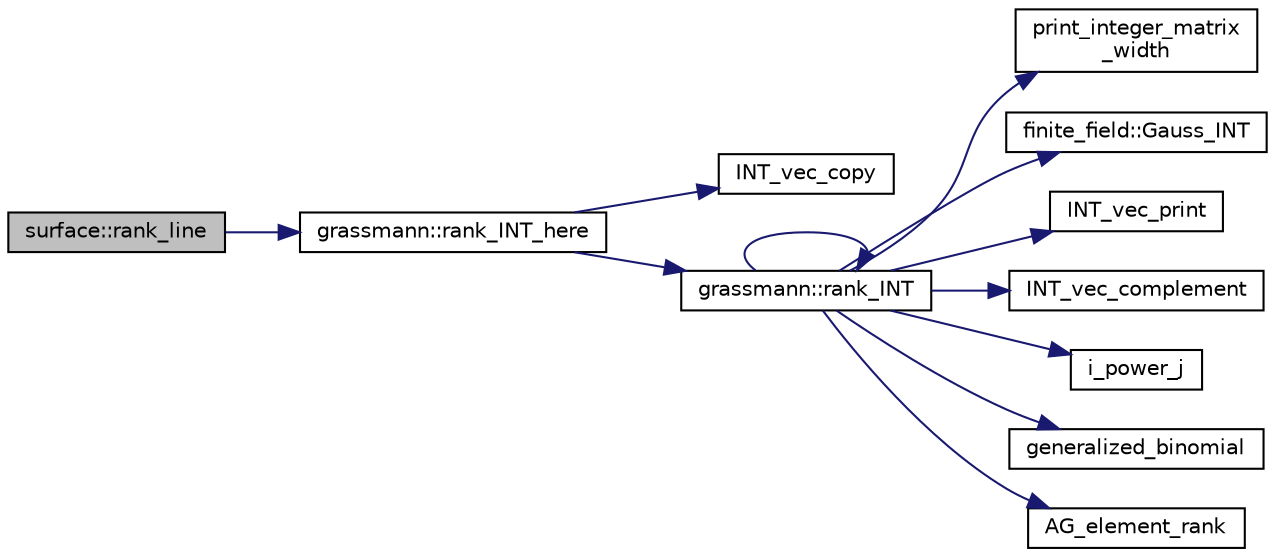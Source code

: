 digraph "surface::rank_line"
{
  edge [fontname="Helvetica",fontsize="10",labelfontname="Helvetica",labelfontsize="10"];
  node [fontname="Helvetica",fontsize="10",shape=record];
  rankdir="LR";
  Node4924 [label="surface::rank_line",height=0.2,width=0.4,color="black", fillcolor="grey75", style="filled", fontcolor="black"];
  Node4924 -> Node4925 [color="midnightblue",fontsize="10",style="solid",fontname="Helvetica"];
  Node4925 [label="grassmann::rank_INT_here",height=0.2,width=0.4,color="black", fillcolor="white", style="filled",URL="$df/d02/classgrassmann.html#aaeab144aec85ec523f5a4d614a86d8d7"];
  Node4925 -> Node4926 [color="midnightblue",fontsize="10",style="solid",fontname="Helvetica"];
  Node4926 [label="INT_vec_copy",height=0.2,width=0.4,color="black", fillcolor="white", style="filled",URL="$df/dbf/sajeeb_8_c.html#ac2d875e27e009af6ec04d17254d11075"];
  Node4925 -> Node4927 [color="midnightblue",fontsize="10",style="solid",fontname="Helvetica"];
  Node4927 [label="grassmann::rank_INT",height=0.2,width=0.4,color="black", fillcolor="white", style="filled",URL="$df/d02/classgrassmann.html#a1fa95ce7ecebd48b04c7a0dc75491184"];
  Node4927 -> Node4928 [color="midnightblue",fontsize="10",style="solid",fontname="Helvetica"];
  Node4928 [label="print_integer_matrix\l_width",height=0.2,width=0.4,color="black", fillcolor="white", style="filled",URL="$d5/db4/io__and__os_8h.html#aa78f3e73fc2179251bd15adbcc31573f"];
  Node4927 -> Node4929 [color="midnightblue",fontsize="10",style="solid",fontname="Helvetica"];
  Node4929 [label="finite_field::Gauss_INT",height=0.2,width=0.4,color="black", fillcolor="white", style="filled",URL="$df/d5a/classfinite__field.html#adb676d2e80341b53751326e3a58beb11"];
  Node4927 -> Node4930 [color="midnightblue",fontsize="10",style="solid",fontname="Helvetica"];
  Node4930 [label="INT_vec_print",height=0.2,width=0.4,color="black", fillcolor="white", style="filled",URL="$df/dbf/sajeeb_8_c.html#a79a5901af0b47dd0d694109543c027fe"];
  Node4927 -> Node4931 [color="midnightblue",fontsize="10",style="solid",fontname="Helvetica"];
  Node4931 [label="INT_vec_complement",height=0.2,width=0.4,color="black", fillcolor="white", style="filled",URL="$d5/db4/io__and__os_8h.html#a2a0a724647575fcd3090c763985eb81a"];
  Node4927 -> Node4932 [color="midnightblue",fontsize="10",style="solid",fontname="Helvetica"];
  Node4932 [label="i_power_j",height=0.2,width=0.4,color="black", fillcolor="white", style="filled",URL="$de/dc5/algebra__and__number__theory_8h.html#a39b321523e8957d701618bb5cac542b5"];
  Node4927 -> Node4933 [color="midnightblue",fontsize="10",style="solid",fontname="Helvetica"];
  Node4933 [label="generalized_binomial",height=0.2,width=0.4,color="black", fillcolor="white", style="filled",URL="$d2/d7c/combinatorics_8_c.html#a24762dc22e45175d18ec1ec1d2556ae8"];
  Node4927 -> Node4927 [color="midnightblue",fontsize="10",style="solid",fontname="Helvetica"];
  Node4927 -> Node4934 [color="midnightblue",fontsize="10",style="solid",fontname="Helvetica"];
  Node4934 [label="AG_element_rank",height=0.2,width=0.4,color="black", fillcolor="white", style="filled",URL="$d4/d67/geometry_8h.html#ab2ac908d07dd8038fd996e26bdc75c17"];
}
